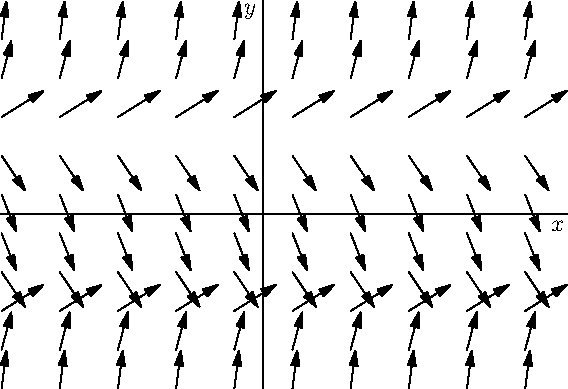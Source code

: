 size(10cm,0);
import contour;
import stats;
import graph;

xlimits(-3,3);  
ylimits(3,3);  
yaxis("$y$");
xaxis("$x$");

path vector(pair z) {return (0,0)--(1/(sqrt(1 + ((z.y)^2 -4)^2)),
((z.y)^2 -4)/(sqrt(1 + ((z.y)^2 -4)^2)));}

add(vectorfield(vector,(-6,-4),(6,4)));

